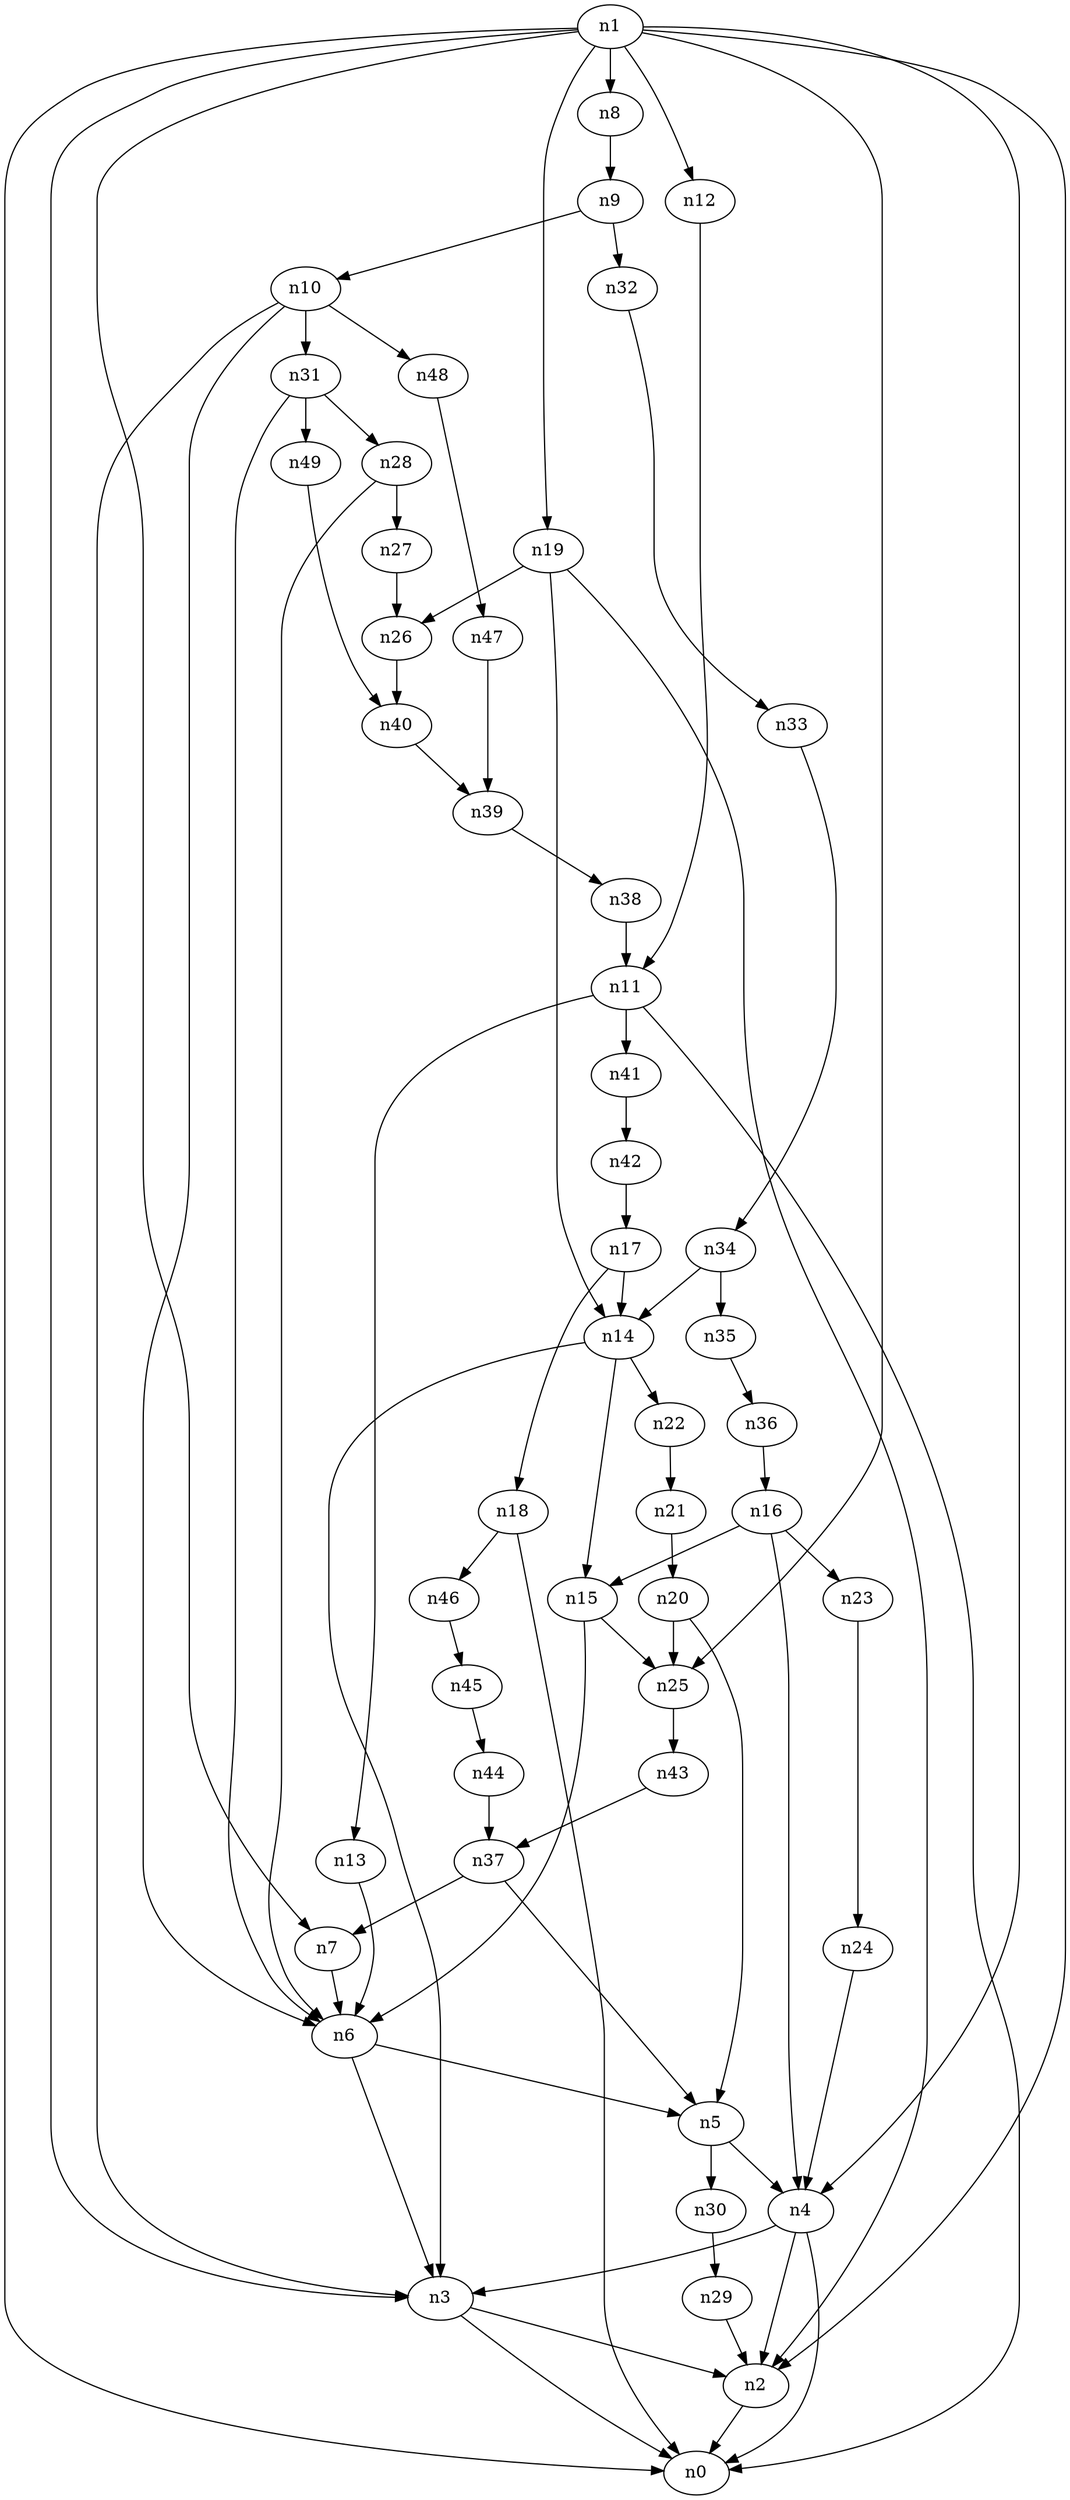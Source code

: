 digraph G {
	n1 -> n0	 [_graphml_id=e0];
	n1 -> n2	 [_graphml_id=e1];
	n1 -> n3	 [_graphml_id=e6];
	n1 -> n4	 [_graphml_id=e9];
	n1 -> n7	 [_graphml_id=e14];
	n1 -> n8	 [_graphml_id=e15];
	n1 -> n12	 [_graphml_id=e21];
	n1 -> n19	 [_graphml_id=e32];
	n1 -> n25	 [_graphml_id=e42];
	n2 -> n0	 [_graphml_id=e5];
	n3 -> n0	 [_graphml_id=e8];
	n3 -> n2	 [_graphml_id=e2];
	n4 -> n0	 [_graphml_id=e4];
	n4 -> n2	 [_graphml_id=e7];
	n4 -> n3	 [_graphml_id=e3];
	n5 -> n4	 [_graphml_id=e10];
	n5 -> n30	 [_graphml_id=e51];
	n6 -> n3	 [_graphml_id=e12];
	n6 -> n5	 [_graphml_id=e11];
	n7 -> n6	 [_graphml_id=e13];
	n8 -> n9	 [_graphml_id=e16];
	n9 -> n10	 [_graphml_id=e17];
	n9 -> n32	 [_graphml_id=e55];
	n10 -> n3	 [_graphml_id=e24];
	n10 -> n6	 [_graphml_id=e18];
	n10 -> n31	 [_graphml_id=e73];
	n10 -> n48	 [_graphml_id=e80];
	n11 -> n0	 [_graphml_id=e19];
	n11 -> n13	 [_graphml_id=e23];
	n11 -> n41	 [_graphml_id=e68];
	n12 -> n11	 [_graphml_id=e20];
	n13 -> n6	 [_graphml_id=e22];
	n14 -> n3	 [_graphml_id=e25];
	n14 -> n15	 [_graphml_id=e26];
	n14 -> n22	 [_graphml_id=e38];
	n15 -> n6	 [_graphml_id=e34];
	n15 -> n25	 [_graphml_id=e43];
	n16 -> n4	 [_graphml_id=e28];
	n16 -> n15	 [_graphml_id=e27];
	n16 -> n23	 [_graphml_id=e39];
	n17 -> n14	 [_graphml_id=e29];
	n17 -> n18	 [_graphml_id=e30];
	n18 -> n0	 [_graphml_id=e31];
	n18 -> n46	 [_graphml_id=e77];
	n19 -> n2	 [_graphml_id=e54];
	n19 -> n14	 [_graphml_id=e33];
	n19 -> n26	 [_graphml_id=e45];
	n20 -> n5	 [_graphml_id=e35];
	n20 -> n25	 [_graphml_id=e44];
	n21 -> n20	 [_graphml_id=e36];
	n22 -> n21	 [_graphml_id=e37];
	n23 -> n24	 [_graphml_id=e40];
	n24 -> n4	 [_graphml_id=e41];
	n25 -> n43	 [_graphml_id=e72];
	n26 -> n40	 [_graphml_id=e67];
	n27 -> n26	 [_graphml_id=e46];
	n28 -> n6	 [_graphml_id=e48];
	n28 -> n27	 [_graphml_id=e47];
	n29 -> n2	 [_graphml_id=e49];
	n30 -> n29	 [_graphml_id=e50];
	n31 -> n6	 [_graphml_id=e53];
	n31 -> n28	 [_graphml_id=e52];
	n31 -> n49	 [_graphml_id=e82];
	n32 -> n33	 [_graphml_id=e56];
	n33 -> n34	 [_graphml_id=e57];
	n34 -> n14	 [_graphml_id=e58];
	n34 -> n35	 [_graphml_id=e59];
	n35 -> n36	 [_graphml_id=e60];
	n36 -> n16	 [_graphml_id=e61];
	n37 -> n5	 [_graphml_id=e62];
	n37 -> n7	 [_graphml_id=e63];
	n38 -> n11	 [_graphml_id=e64];
	n39 -> n38	 [_graphml_id=e65];
	n40 -> n39	 [_graphml_id=e66];
	n41 -> n42	 [_graphml_id=e69];
	n42 -> n17	 [_graphml_id=e70];
	n43 -> n37	 [_graphml_id=e71];
	n44 -> n37	 [_graphml_id=e74];
	n45 -> n44	 [_graphml_id=e75];
	n46 -> n45	 [_graphml_id=e76];
	n47 -> n39	 [_graphml_id=e78];
	n48 -> n47	 [_graphml_id=e79];
	n49 -> n40	 [_graphml_id=e81];
}
